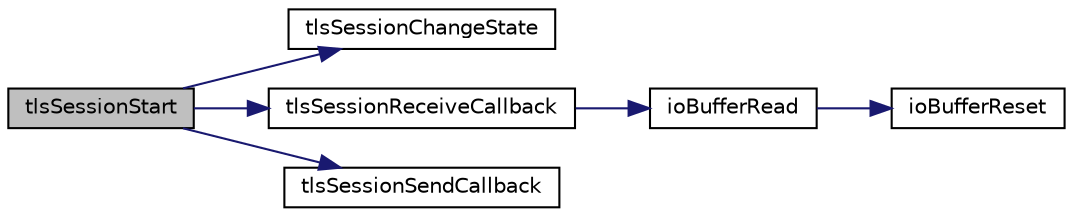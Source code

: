 digraph "tlsSessionStart"
{
 // LATEX_PDF_SIZE
  edge [fontname="Helvetica",fontsize="10",labelfontname="Helvetica",labelfontsize="10"];
  node [fontname="Helvetica",fontsize="10",shape=record];
  rankdir="LR";
  Node1 [label="tlsSessionStart",height=0.2,width=0.4,color="black", fillcolor="grey75", style="filled", fontcolor="black",tooltip=" "];
  Node1 -> Node2 [color="midnightblue",fontsize="10",style="solid",fontname="Helvetica"];
  Node2 [label="tlsSessionChangeState",height=0.2,width=0.4,color="black", fillcolor="white", style="filled",URL="$Tls_8c.html#a7dbb041b5b15c6784e9f57a09a08d467",tooltip=" "];
  Node1 -> Node3 [color="midnightblue",fontsize="10",style="solid",fontname="Helvetica"];
  Node3 [label="tlsSessionReceiveCallback",height=0.2,width=0.4,color="black", fillcolor="white", style="filled",URL="$Tls__mbedtls_8c.html#ab4e0a02b8108824c19070e1c837279a2",tooltip=" "];
  Node3 -> Node4 [color="midnightblue",fontsize="10",style="solid",fontname="Helvetica"];
  Node4 [label="ioBufferRead",height=0.2,width=0.4,color="black", fillcolor="white", style="filled",URL="$IOBuffer_8c.html#a843a7453279a2960b0dda4d7d7afa45e",tooltip=" "];
  Node4 -> Node5 [color="midnightblue",fontsize="10",style="solid",fontname="Helvetica"];
  Node5 [label="ioBufferReset",height=0.2,width=0.4,color="black", fillcolor="white", style="filled",URL="$IOBuffer_8c.html#a04baed52cfc34b413a5dd087bf197c06",tooltip=" "];
  Node1 -> Node6 [color="midnightblue",fontsize="10",style="solid",fontname="Helvetica"];
  Node6 [label="tlsSessionSendCallback",height=0.2,width=0.4,color="black", fillcolor="white", style="filled",URL="$Tls__mbedtls_8c.html#a3325b2c5cc6c30229693c215f1c4d7fb",tooltip=" "];
}
